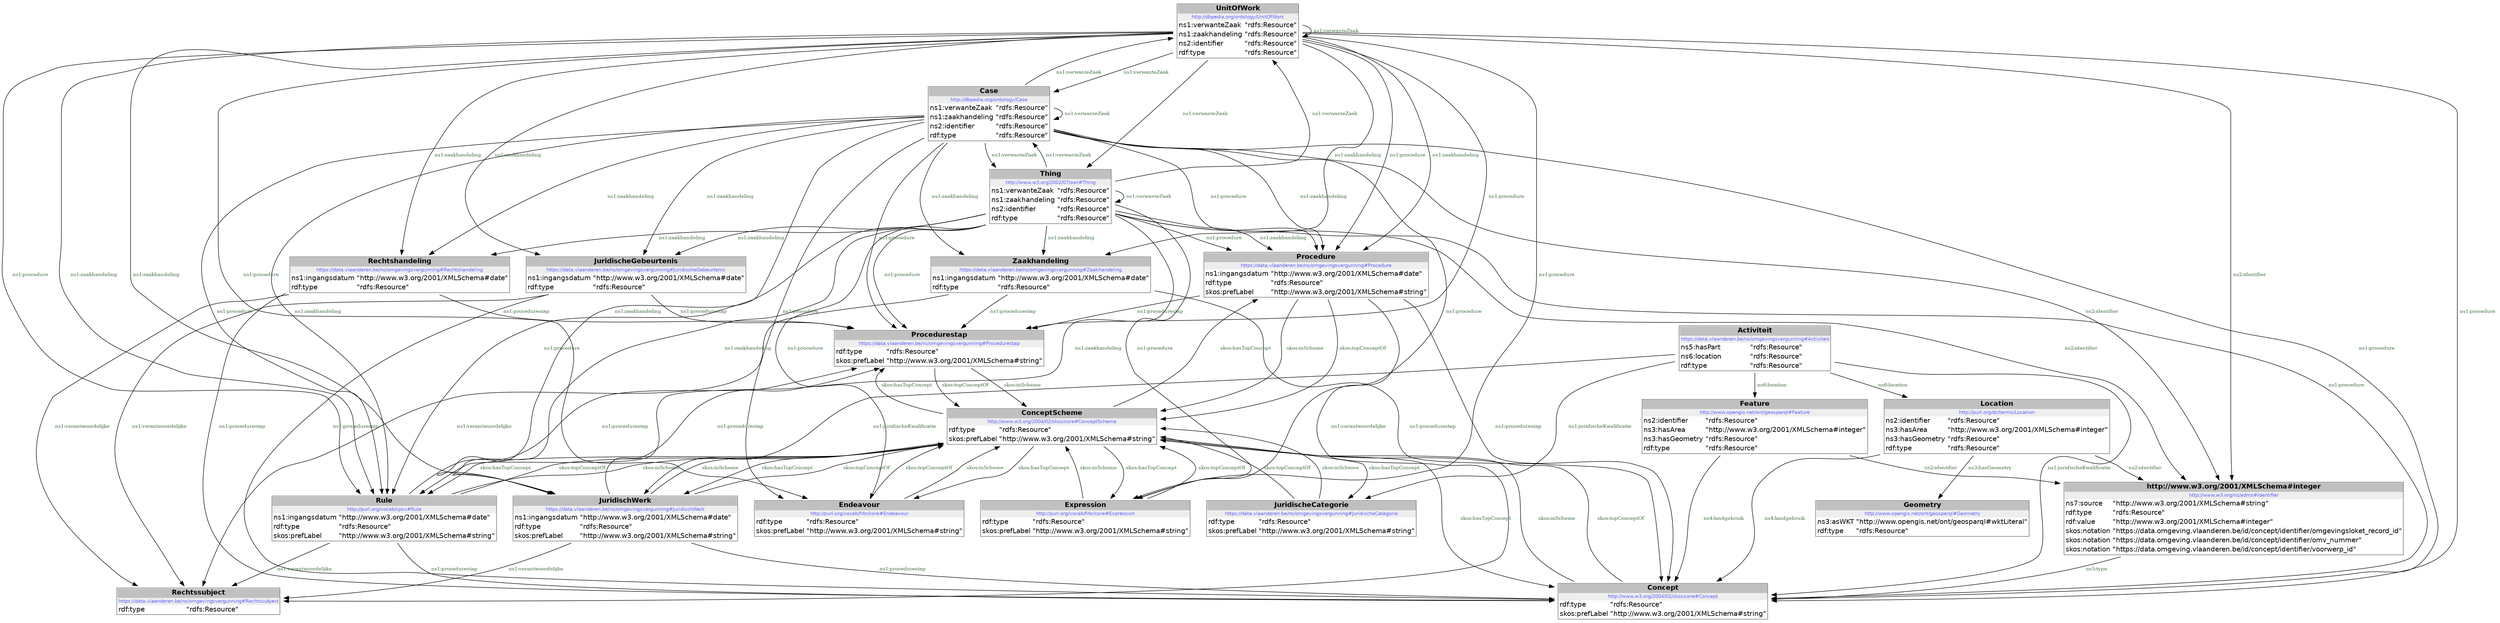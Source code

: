 digraph { 
 node [ fontname="DejaVu Sans" ] ; 
	node1 -> node0 [ color=BLACK, label=< <font point-size='10' color='#336633'>ns1:procedurestap</font> > ] ;
	node2 -> node1 [ color=BLACK, label=< <font point-size='10' color='#336633'>ns1:procedure</font> > ] ;
	node4 -> node5 [ color=BLACK, label=< <font point-size='10' color='#336633'>ns1:verantwoordelijke</font> > ] ;
	node6 -> node1 [ color=BLACK, label=< <font point-size='10' color='#336633'>ns1:procedure</font> > ] ;
	node9 -> node7 [ color=BLACK, label=< <font point-size='10' color='#336633'>ns1:procedurestap</font> > ] ;
	node2 -> node1 [ color=BLACK, label=< <font point-size='10' color='#336633'>ns1:zaakhandeling</font> > ] ;
	node2 -> node4 [ color=BLACK, label=< <font point-size='10' color='#336633'>ns1:zaakhandeling</font> > ] ;
	node7 -> node10 [ color=BLACK, label=< <font point-size='10' color='#336633'>skos:inScheme</font> > ] ;
	node2 -> node0 [ color=BLACK, label=< <font point-size='10' color='#336633'>ns1:procedure</font> > ] ;
	node11 -> node12 [ color=BLACK, label=< <font point-size='10' color='#336633'>ns1:zaakhandeling</font> > ] ;
	node6 -> node1 [ color=BLACK, label=< <font point-size='10' color='#336633'>ns1:zaakhandeling</font> > ] ;
	node13 -> node10 [ color=BLACK, label=< <font point-size='10' color='#336633'>skos:topConceptOf</font> > ] ;
	node1 -> node7 [ color=BLACK, label=< <font point-size='10' color='#336633'>ns1:procedurestap</font> > ] ;
	node6 -> node0 [ color=BLACK, label=< <font point-size='10' color='#336633'>ns1:procedure</font> > ] ;
	node14 -> node3 [ color=BLACK, label=< <font point-size='10' color='#336633'>ns2:identifier</font> > ] ;
	node6 -> node6 [ color=BLACK, label=< <font point-size='10' color='#336633'>ns1:verwanteZaak</font> > ] ;
	node2 -> node7 [ color=BLACK, label=< <font point-size='10' color='#336633'>ns1:procedure</font> > ] ;
	node2 -> node17 [ color=BLACK, label=< <font point-size='10' color='#336633'>ns1:procedure</font> > ] ;
	node6 -> node7 [ color=BLACK, label=< <font point-size='10' color='#336633'>ns1:procedure</font> > ] ;
	node11 -> node18 [ color=BLACK, label=< <font point-size='10' color='#336633'>ns1:procedure</font> > ] ;
	node6 -> node17 [ color=BLACK, label=< <font point-size='10' color='#336633'>ns1:procedure</font> > ] ;
	node8 -> node7 [ color=BLACK, label=< <font point-size='10' color='#336633'>ns4:landgebruik</font> > ] ;
	node11 -> node16 [ color=BLACK, label=< <font point-size='10' color='#336633'>ns1:zaakhandeling</font> > ] ;
	node13 -> node10 [ color=BLACK, label=< <font point-size='10' color='#336633'>skos:inScheme</font> > ] ;
	node9 -> node5 [ color=BLACK, label=< <font point-size='10' color='#336633'>ns1:verantwoordelijke</font> > ] ;
	node6 -> node11 [ color=BLACK, label=< <font point-size='10' color='#336633'>ns1:verwanteZaak</font> > ] ;
	node2 -> node12 [ color=BLACK, label=< <font point-size='10' color='#336633'>ns1:zaakhandeling</font> > ] ;
	node1 -> node5 [ color=BLACK, label=< <font point-size='10' color='#336633'>ns1:verantwoordelijke</font> > ] ;
	node2 -> node3 [ color=BLACK, label=< <font point-size='10' color='#336633'>ns2:identifier</font> > ] ;
	node2 -> node6 [ color=BLACK, label=< <font point-size='10' color='#336633'>ns1:verwanteZaak</font> > ] ;
	node11 -> node2 [ color=BLACK, label=< <font point-size='10' color='#336633'>ns1:verwanteZaak</font> > ] ;
	node6 -> node12 [ color=BLACK, label=< <font point-size='10' color='#336633'>ns1:zaakhandeling</font> > ] ;
	node15 -> node0 [ color=BLACK, label=< <font point-size='10' color='#336633'>ns1:procedurestap</font> > ] ;
	node10 -> node15 [ color=BLACK, label=< <font point-size='10' color='#336633'>skos:hasTopConcept</font> > ] ;
	node18 -> node10 [ color=BLACK, label=< <font point-size='10' color='#336633'>skos:topConceptOf</font> > ] ;
	node6 -> node3 [ color=BLACK, label=< <font point-size='10' color='#336633'>ns2:identifier</font> > ] ;
	node1 -> node10 [ color=BLACK, label=< <font point-size='10' color='#336633'>skos:topConceptOf</font> > ] ;
	node0 -> node10 [ color=BLACK, label=< <font point-size='10' color='#336633'>skos:topConceptOf</font> > ] ;
	node15 -> node7 [ color=BLACK, label=< <font point-size='10' color='#336633'>ns1:procedurestap</font> > ] ;
	node12 -> node10 [ color=BLACK, label=< <font point-size='10' color='#336633'>skos:topConceptOf</font> > ] ;
	node2 -> node9 [ color=BLACK, label=< <font point-size='10' color='#336633'>ns1:zaakhandeling</font> > ] ;
	node6 -> node18 [ color=BLACK, label=< <font point-size='10' color='#336633'>ns1:procedure</font> > ] ;
	node6 -> node9 [ color=BLACK, label=< <font point-size='10' color='#336633'>ns1:zaakhandeling</font> > ] ;
	node10 -> node13 [ color=BLACK, label=< <font point-size='10' color='#336633'>skos:hasTopConcept</font> > ] ;
	node2 -> node11 [ color=BLACK, label=< <font point-size='10' color='#336633'>ns1:verwanteZaak</font> > ] ;
	node10 -> node1 [ color=BLACK, label=< <font point-size='10' color='#336633'>skos:hasTopConcept</font> > ] ;
	node18 -> node10 [ color=BLACK, label=< <font point-size='10' color='#336633'>skos:inScheme</font> > ] ;
	node0 -> node10 [ color=BLACK, label=< <font point-size='10' color='#336633'>skos:inScheme</font> > ] ;
	node10 -> node0 [ color=BLACK, label=< <font point-size='10' color='#336633'>skos:hasTopConcept</font> > ] ;
	node12 -> node0 [ color=BLACK, label=< <font point-size='10' color='#336633'>ns1:procedurestap</font> > ] ;
	node11 -> node1 [ color=BLACK, label=< <font point-size='10' color='#336633'>ns1:zaakhandeling</font> > ] ;
	node11 -> node4 [ color=BLACK, label=< <font point-size='10' color='#336633'>ns1:zaakhandeling</font> > ] ;
	node20 -> node14 [ color=BLACK, label=< <font point-size='10' color='#336633'>ns6:location</font> > ] ;
	node1 -> node10 [ color=BLACK, label=< <font point-size='10' color='#336633'>skos:inScheme</font> > ] ;
	node20 -> node13 [ color=BLACK, label=< <font point-size='10' color='#336633'>ns1:juridischeKwalificatie</font> > ] ;
	node14 -> node7 [ color=BLACK, label=< <font point-size='10' color='#336633'>ns4:landgebruik</font> > ] ;
	node20 -> node8 [ color=BLACK, label=< <font point-size='10' color='#336633'>ns6:location</font> > ] ;
	node10 -> node7 [ color=BLACK, label=< <font point-size='10' color='#336633'>skos:hasTopConcept</font> > ] ;
	node12 -> node7 [ color=BLACK, label=< <font point-size='10' color='#336633'>ns1:procedurestap</font> > ] ;
	node17 -> node10 [ color=BLACK, label=< <font point-size='10' color='#336633'>skos:topConceptOf</font> > ] ;
	node10 -> node17 [ color=BLACK, label=< <font point-size='10' color='#336633'>skos:hasTopConcept</font> > ] ;
	node6 -> node2 [ color=BLACK, label=< <font point-size='10' color='#336633'>ns1:verwanteZaak</font> > ] ;
	node11 -> node15 [ color=BLACK, label=< <font point-size='10' color='#336633'>ns1:procedure</font> > ] ;
	node16 -> node5 [ color=BLACK, label=< <font point-size='10' color='#336633'>ns1:verantwoordelijke</font> > ] ;
	node8 -> node19 [ color=BLACK, label=< <font point-size='10' color='#336633'>ns3:hasGeometry</font> > ] ;
	node11 -> node17 [ color=BLACK, label=< <font point-size='10' color='#336633'>ns1:procedure</font> > ] ;
	node7 -> node10 [ color=BLACK, label=< <font point-size='10' color='#336633'>skos:topConceptOf</font> > ] ;
	node2 -> node18 [ color=BLACK, label=< <font point-size='10' color='#336633'>ns1:procedure</font> > ] ;
	node11 -> node15 [ color=BLACK, label=< <font point-size='10' color='#336633'>ns1:zaakhandeling</font> > ] ;
	node8 -> node3 [ color=BLACK, label=< <font point-size='10' color='#336633'>ns2:identifier</font> > ] ;
	node2 -> node16 [ color=BLACK, label=< <font point-size='10' color='#336633'>ns1:zaakhandeling</font> > ] ;
	node6 -> node16 [ color=BLACK, label=< <font point-size='10' color='#336633'>ns1:zaakhandeling</font> > ] ;
	node4 -> node0 [ color=BLACK, label=< <font point-size='10' color='#336633'>ns1:procedurestap</font> > ] ;
	node20 -> node7 [ color=BLACK, label=< <font point-size='10' color='#336633'>ns1:juridischeKwalificatie</font> > ] ;
	node10 -> node12 [ color=BLACK, label=< <font point-size='10' color='#336633'>skos:hasTopConcept</font> > ] ;
	node17 -> node10 [ color=BLACK, label=< <font point-size='10' color='#336633'>skos:inScheme</font> > ] ;
	node15 -> node10 [ color=BLACK, label=< <font point-size='10' color='#336633'>skos:topConceptOf</font> > ] ;
	node11 -> node1 [ color=BLACK, label=< <font point-size='10' color='#336633'>ns1:procedure</font> > ] ;
	node16 -> node0 [ color=BLACK, label=< <font point-size='10' color='#336633'>ns1:procedurestap</font> > ] ;
	node4 -> node7 [ color=BLACK, label=< <font point-size='10' color='#336633'>ns1:procedurestap</font> > ] ;
	node6 -> node4 [ color=BLACK, label=< <font point-size='10' color='#336633'>ns1:zaakhandeling</font> > ] ;
	node2 -> node2 [ color=BLACK, label=< <font point-size='10' color='#336633'>ns1:verwanteZaak</font> > ] ;
	node3 -> node7 [ color=BLACK, label=< <font point-size='10' color='#336633'>ns5:type</font> > ] ;
	node11 -> node3 [ color=BLACK, label=< <font point-size='10' color='#336633'>ns2:identifier</font> > ] ;
	node11 -> node6 [ color=BLACK, label=< <font point-size='10' color='#336633'>ns1:verwanteZaak</font> > ] ;
	node11 -> node0 [ color=BLACK, label=< <font point-size='10' color='#336633'>ns1:procedure</font> > ] ;
	node12 -> node10 [ color=BLACK, label=< <font point-size='10' color='#336633'>skos:inScheme</font> > ] ;
	node12 -> node5 [ color=BLACK, label=< <font point-size='10' color='#336633'>ns1:verantwoordelijke</font> > ] ;
	node16 -> node7 [ color=BLACK, label=< <font point-size='10' color='#336633'>ns1:procedurestap</font> > ] ;
	node2 -> node15 [ color=BLACK, label=< <font point-size='10' color='#336633'>ns1:procedure</font> > ] ;
	node20 -> node12 [ color=BLACK, label=< <font point-size='10' color='#336633'>ns1:juridischeKwalificatie</font> > ] ;
	node10 -> node18 [ color=BLACK, label=< <font point-size='10' color='#336633'>skos:hasTopConcept</font> > ] ;
	node6 -> node15 [ color=BLACK, label=< <font point-size='10' color='#336633'>ns1:procedure</font> > ] ;
	node2 -> node15 [ color=BLACK, label=< <font point-size='10' color='#336633'>ns1:zaakhandeling</font> > ] ;
	node11 -> node7 [ color=BLACK, label=< <font point-size='10' color='#336633'>ns1:procedure</font> > ] ;
	node15 -> node10 [ color=BLACK, label=< <font point-size='10' color='#336633'>skos:inScheme</font> > ] ;
	node6 -> node15 [ color=BLACK, label=< <font point-size='10' color='#336633'>ns1:zaakhandeling</font> > ] ;
	node15 -> node5 [ color=BLACK, label=< <font point-size='10' color='#336633'>ns1:verantwoordelijke</font> > ] ;
	node11 -> node9 [ color=BLACK, label=< <font point-size='10' color='#336633'>ns1:zaakhandeling</font> > ] ;
	node9 -> node0 [ color=BLACK, label=< <font point-size='10' color='#336633'>ns1:procedurestap</font> > ] ;
	node11 -> node11 [ color=BLACK, label=< <font point-size='10' color='#336633'>ns1:verwanteZaak</font> > ] ;
# https://data.vlaanderen.be/ns/omgevingsvergunning#Procedurestap node0
node0 [ shape=none, color=black label=< <table color='#666666' cellborder='0' cellspacing='0' border='1'><tr><td colspan='2' bgcolor='grey'><B>Procedurestap</B></td></tr><tr><td href='https://data.vlaanderen.be/ns/omgevingsvergunning#Procedurestap' bgcolor='#eeeeee' colspan='2'><font point-size='10' color='#6666ff'>https://data.vlaanderen.be/ns/omgevingsvergunning#Procedurestap</font></td></tr><tr><td align='left'>rdf:type</td><td align='left'>&quot;rdfs:Resource&quot;</td></tr><tr><td align='left'>skos:prefLabel</td><td align='left'>&quot;http://www.w3.org/2001/XMLSchema#string&quot;</td></tr></table> > ] 
# https://data.vlaanderen.be/ns/omgevingsvergunning#Procedure node1
node1 [ shape=none, color=black label=< <table color='#666666' cellborder='0' cellspacing='0' border='1'><tr><td colspan='2' bgcolor='grey'><B>Procedure</B></td></tr><tr><td href='https://data.vlaanderen.be/ns/omgevingsvergunning#Procedure' bgcolor='#eeeeee' colspan='2'><font point-size='10' color='#6666ff'>https://data.vlaanderen.be/ns/omgevingsvergunning#Procedure</font></td></tr><tr><td align='left'>ns1:ingangsdatum</td><td align='left'>&quot;http://www.w3.org/2001/XMLSchema#date&quot;</td></tr><tr><td align='left'>rdf:type</td><td align='left'>&quot;rdfs:Resource&quot;</td></tr><tr><td align='left'>skos:prefLabel</td><td align='left'>&quot;http://www.w3.org/2001/XMLSchema#string&quot;</td></tr></table> > ] 
# http://dbpedia.org/ontology/UnitOfWork node2
node2 [ shape=none, color=black label=< <table color='#666666' cellborder='0' cellspacing='0' border='1'><tr><td colspan='2' bgcolor='grey'><B>UnitOfWork</B></td></tr><tr><td href='http://dbpedia.org/ontology/UnitOfWork' bgcolor='#eeeeee' colspan='2'><font point-size='10' color='#6666ff'>http://dbpedia.org/ontology/UnitOfWork</font></td></tr><tr><td align='left'>ns1:verwanteZaak</td><td align='left'>&quot;rdfs:Resource&quot;</td></tr><tr><td align='left'>ns1:zaakhandeling</td><td align='left'>&quot;rdfs:Resource&quot;</td></tr><tr><td align='left'>ns2:identifier</td><td align='left'>&quot;rdfs:Resource&quot;</td></tr><tr><td align='left'>rdf:type</td><td align='left'>&quot;rdfs:Resource&quot;</td></tr></table> > ] 
# http://www.w3.org/ns/adms#Identifier node3
node3 [ shape=none, color=black label=< <table color='#666666' cellborder='0' cellspacing='0' border='1'><tr><td colspan='2' bgcolor='grey'><B>http://www.w3.org/2001/XMLSchema#integer</B></td></tr><tr><td href='http://www.w3.org/ns/adms#Identifier' bgcolor='#eeeeee' colspan='2'><font point-size='10' color='#6666ff'>http://www.w3.org/ns/adms#Identifier</font></td></tr><tr><td align='left'>ns7:source</td><td align='left'>&quot;http://www.w3.org/2001/XMLSchema#string&quot;</td></tr><tr><td align='left'>rdf:type</td><td align='left'>&quot;rdfs:Resource&quot;</td></tr><tr><td align='left'>rdf:value</td><td align='left'>&quot;http://www.w3.org/2001/XMLSchema#integer&quot;</td></tr><tr><td align='left'>skos:notation</td><td align='left'>&quot;https://data.omgeving.vlaanderen.be/id/concept/identifier/omgevingsloket_record_id&quot;</td></tr><tr><td align='left'>skos:notation</td><td align='left'>&quot;https://data.omgeving.vlaanderen.be/id/concept/identifier/omv_nummer&quot;</td></tr><tr><td align='left'>skos:notation</td><td align='left'>&quot;https://data.omgeving.vlaanderen.be/id/concept/identifier/voorwerp_id&quot;</td></tr></table> > ] 
# https://data.vlaanderen.be/ns/omgevingsvergunning#JuridischeGebeurtenis node4
node4 [ shape=none, color=black label=< <table color='#666666' cellborder='0' cellspacing='0' border='1'><tr><td colspan='2' bgcolor='grey'><B>JuridischeGebeurtenis</B></td></tr><tr><td href='https://data.vlaanderen.be/ns/omgevingsvergunning#JuridischeGebeurtenis' bgcolor='#eeeeee' colspan='2'><font point-size='10' color='#6666ff'>https://data.vlaanderen.be/ns/omgevingsvergunning#JuridischeGebeurtenis</font></td></tr><tr><td align='left'>ns1:ingangsdatum</td><td align='left'>&quot;http://www.w3.org/2001/XMLSchema#date&quot;</td></tr><tr><td align='left'>rdf:type</td><td align='left'>&quot;rdfs:Resource&quot;</td></tr></table> > ] 
# https://data.vlaanderen.be/ns/omgevingsvergunning#Rechtssubject node5
node5 [ shape=none, color=black label=< <table color='#666666' cellborder='0' cellspacing='0' border='1'><tr><td colspan='2' bgcolor='grey'><B>Rechtssubject</B></td></tr><tr><td href='https://data.vlaanderen.be/ns/omgevingsvergunning#Rechtssubject' bgcolor='#eeeeee' colspan='2'><font point-size='10' color='#6666ff'>https://data.vlaanderen.be/ns/omgevingsvergunning#Rechtssubject</font></td></tr><tr><td align='left'>rdf:type</td><td align='left'>&quot;rdfs:Resource&quot;</td></tr></table> > ] 
# http://dbpedia.org/ontology/Case node6
node6 [ shape=none, color=black label=< <table color='#666666' cellborder='0' cellspacing='0' border='1'><tr><td colspan='2' bgcolor='grey'><B>Case</B></td></tr><tr><td href='http://dbpedia.org/ontology/Case' bgcolor='#eeeeee' colspan='2'><font point-size='10' color='#6666ff'>http://dbpedia.org/ontology/Case</font></td></tr><tr><td align='left'>ns1:verwanteZaak</td><td align='left'>&quot;rdfs:Resource&quot;</td></tr><tr><td align='left'>ns1:zaakhandeling</td><td align='left'>&quot;rdfs:Resource&quot;</td></tr><tr><td align='left'>ns2:identifier</td><td align='left'>&quot;rdfs:Resource&quot;</td></tr><tr><td align='left'>rdf:type</td><td align='left'>&quot;rdfs:Resource&quot;</td></tr></table> > ] 
# http://www.w3.org/2004/02/skos/core#Concept node7
node7 [ shape=none, color=black label=< <table color='#666666' cellborder='0' cellspacing='0' border='1'><tr><td colspan='2' bgcolor='grey'><B>Concept</B></td></tr><tr><td href='http://www.w3.org/2004/02/skos/core#Concept' bgcolor='#eeeeee' colspan='2'><font point-size='10' color='#6666ff'>http://www.w3.org/2004/02/skos/core#Concept</font></td></tr><tr><td align='left'>rdf:type</td><td align='left'>&quot;rdfs:Resource&quot;</td></tr><tr><td align='left'>skos:prefLabel</td><td align='left'>&quot;http://www.w3.org/2001/XMLSchema#string&quot;</td></tr></table> > ] 
# http://purl.org/dc/terms/Location node8
node8 [ shape=none, color=black label=< <table color='#666666' cellborder='0' cellspacing='0' border='1'><tr><td colspan='2' bgcolor='grey'><B>Location</B></td></tr><tr><td href='http://purl.org/dc/terms/Location' bgcolor='#eeeeee' colspan='2'><font point-size='10' color='#6666ff'>http://purl.org/dc/terms/Location</font></td></tr><tr><td align='left'>ns2:identifier</td><td align='left'>&quot;rdfs:Resource&quot;</td></tr><tr><td align='left'>ns3:hasArea</td><td align='left'>&quot;http://www.w3.org/2001/XMLSchema#integer&quot;</td></tr><tr><td align='left'>ns3:hasGeometry</td><td align='left'>&quot;rdfs:Resource&quot;</td></tr><tr><td align='left'>rdf:type</td><td align='left'>&quot;rdfs:Resource&quot;</td></tr></table> > ] 
# https://data.vlaanderen.be/ns/omgevingsvergunning#Zaakhandeling node9
node9 [ shape=none, color=black label=< <table color='#666666' cellborder='0' cellspacing='0' border='1'><tr><td colspan='2' bgcolor='grey'><B>Zaakhandeling</B></td></tr><tr><td href='https://data.vlaanderen.be/ns/omgevingsvergunning#Zaakhandeling' bgcolor='#eeeeee' colspan='2'><font point-size='10' color='#6666ff'>https://data.vlaanderen.be/ns/omgevingsvergunning#Zaakhandeling</font></td></tr><tr><td align='left'>ns1:ingangsdatum</td><td align='left'>&quot;http://www.w3.org/2001/XMLSchema#date&quot;</td></tr><tr><td align='left'>rdf:type</td><td align='left'>&quot;rdfs:Resource&quot;</td></tr></table> > ] 
# http://www.w3.org/2004/02/skos/core#ConceptScheme node10
node10 [ shape=none, color=black label=< <table color='#666666' cellborder='0' cellspacing='0' border='1'><tr><td colspan='2' bgcolor='grey'><B>ConceptScheme</B></td></tr><tr><td href='http://www.w3.org/2004/02/skos/core#ConceptScheme' bgcolor='#eeeeee' colspan='2'><font point-size='10' color='#6666ff'>http://www.w3.org/2004/02/skos/core#ConceptScheme</font></td></tr><tr><td align='left'>rdf:type</td><td align='left'>&quot;rdfs:Resource&quot;</td></tr><tr><td align='left'>skos:prefLabel</td><td align='left'>&quot;http://www.w3.org/2001/XMLSchema#string&quot;</td></tr></table> > ] 
# http://www.w3.org/2002/07/owl#Thing node11
node11 [ shape=none, color=black label=< <table color='#666666' cellborder='0' cellspacing='0' border='1'><tr><td colspan='2' bgcolor='grey'><B>Thing</B></td></tr><tr><td href='http://www.w3.org/2002/07/owl#Thing' bgcolor='#eeeeee' colspan='2'><font point-size='10' color='#6666ff'>http://www.w3.org/2002/07/owl#Thing</font></td></tr><tr><td align='left'>ns1:verwanteZaak</td><td align='left'>&quot;rdfs:Resource&quot;</td></tr><tr><td align='left'>ns1:zaakhandeling</td><td align='left'>&quot;rdfs:Resource&quot;</td></tr><tr><td align='left'>ns2:identifier</td><td align='left'>&quot;rdfs:Resource&quot;</td></tr><tr><td align='left'>rdf:type</td><td align='left'>&quot;rdfs:Resource&quot;</td></tr></table> > ] 
# https://data.vlaanderen.be/ns/omgevingsvergunning#JuridischWerk node12
node12 [ shape=none, color=black label=< <table color='#666666' cellborder='0' cellspacing='0' border='1'><tr><td colspan='2' bgcolor='grey'><B>JuridischWerk</B></td></tr><tr><td href='https://data.vlaanderen.be/ns/omgevingsvergunning#JuridischWerk' bgcolor='#eeeeee' colspan='2'><font point-size='10' color='#6666ff'>https://data.vlaanderen.be/ns/omgevingsvergunning#JuridischWerk</font></td></tr><tr><td align='left'>ns1:ingangsdatum</td><td align='left'>&quot;http://www.w3.org/2001/XMLSchema#date&quot;</td></tr><tr><td align='left'>rdf:type</td><td align='left'>&quot;rdfs:Resource&quot;</td></tr><tr><td align='left'>skos:prefLabel</td><td align='left'>&quot;http://www.w3.org/2001/XMLSchema#string&quot;</td></tr></table> > ] 
# https://data.vlaanderen.be/ns/omgevingsvergunning#JuridischeCategorie node13
node13 [ shape=none, color=black label=< <table color='#666666' cellborder='0' cellspacing='0' border='1'><tr><td colspan='2' bgcolor='grey'><B>JuridischeCategorie</B></td></tr><tr><td href='https://data.vlaanderen.be/ns/omgevingsvergunning#JuridischeCategorie' bgcolor='#eeeeee' colspan='2'><font point-size='10' color='#6666ff'>https://data.vlaanderen.be/ns/omgevingsvergunning#JuridischeCategorie</font></td></tr><tr><td align='left'>rdf:type</td><td align='left'>&quot;rdfs:Resource&quot;</td></tr><tr><td align='left'>skos:prefLabel</td><td align='left'>&quot;http://www.w3.org/2001/XMLSchema#string&quot;</td></tr></table> > ] 
# http://www.opengis.net/ont/geosparql#Feature node14
node14 [ shape=none, color=black label=< <table color='#666666' cellborder='0' cellspacing='0' border='1'><tr><td colspan='2' bgcolor='grey'><B>Feature</B></td></tr><tr><td href='http://www.opengis.net/ont/geosparql#Feature' bgcolor='#eeeeee' colspan='2'><font point-size='10' color='#6666ff'>http://www.opengis.net/ont/geosparql#Feature</font></td></tr><tr><td align='left'>ns2:identifier</td><td align='left'>&quot;rdfs:Resource&quot;</td></tr><tr><td align='left'>ns3:hasArea</td><td align='left'>&quot;http://www.w3.org/2001/XMLSchema#integer&quot;</td></tr><tr><td align='left'>ns3:hasGeometry</td><td align='left'>&quot;rdfs:Resource&quot;</td></tr><tr><td align='left'>rdf:type</td><td align='left'>&quot;rdfs:Resource&quot;</td></tr></table> > ] 
# http://purl.org/vocab/cpsv#Rule node15
node15 [ shape=none, color=black label=< <table color='#666666' cellborder='0' cellspacing='0' border='1'><tr><td colspan='2' bgcolor='grey'><B>Rule</B></td></tr><tr><td href='http://purl.org/vocab/cpsv#Rule' bgcolor='#eeeeee' colspan='2'><font point-size='10' color='#6666ff'>http://purl.org/vocab/cpsv#Rule</font></td></tr><tr><td align='left'>ns1:ingangsdatum</td><td align='left'>&quot;http://www.w3.org/2001/XMLSchema#date&quot;</td></tr><tr><td align='left'>rdf:type</td><td align='left'>&quot;rdfs:Resource&quot;</td></tr><tr><td align='left'>skos:prefLabel</td><td align='left'>&quot;http://www.w3.org/2001/XMLSchema#string&quot;</td></tr></table> > ] 
# https://data.vlaanderen.be/ns/omgevingsvergunning#Rechtshandeling node16
node16 [ shape=none, color=black label=< <table color='#666666' cellborder='0' cellspacing='0' border='1'><tr><td colspan='2' bgcolor='grey'><B>Rechtshandeling</B></td></tr><tr><td href='https://data.vlaanderen.be/ns/omgevingsvergunning#Rechtshandeling' bgcolor='#eeeeee' colspan='2'><font point-size='10' color='#6666ff'>https://data.vlaanderen.be/ns/omgevingsvergunning#Rechtshandeling</font></td></tr><tr><td align='left'>ns1:ingangsdatum</td><td align='left'>&quot;http://www.w3.org/2001/XMLSchema#date&quot;</td></tr><tr><td align='left'>rdf:type</td><td align='left'>&quot;rdfs:Resource&quot;</td></tr></table> > ] 
# http://purl.org/vocab/frbr/core#Endeavour node17
node17 [ shape=none, color=black label=< <table color='#666666' cellborder='0' cellspacing='0' border='1'><tr><td colspan='2' bgcolor='grey'><B>Endeavour</B></td></tr><tr><td href='http://purl.org/vocab/frbr/core#Endeavour' bgcolor='#eeeeee' colspan='2'><font point-size='10' color='#6666ff'>http://purl.org/vocab/frbr/core#Endeavour</font></td></tr><tr><td align='left'>rdf:type</td><td align='left'>&quot;rdfs:Resource&quot;</td></tr><tr><td align='left'>skos:prefLabel</td><td align='left'>&quot;http://www.w3.org/2001/XMLSchema#string&quot;</td></tr></table> > ] 
# http://purl.org/vocab/frbr/core#Expression node18
node18 [ shape=none, color=black label=< <table color='#666666' cellborder='0' cellspacing='0' border='1'><tr><td colspan='2' bgcolor='grey'><B>Expression</B></td></tr><tr><td href='http://purl.org/vocab/frbr/core#Expression' bgcolor='#eeeeee' colspan='2'><font point-size='10' color='#6666ff'>http://purl.org/vocab/frbr/core#Expression</font></td></tr><tr><td align='left'>rdf:type</td><td align='left'>&quot;rdfs:Resource&quot;</td></tr><tr><td align='left'>skos:prefLabel</td><td align='left'>&quot;http://www.w3.org/2001/XMLSchema#string&quot;</td></tr></table> > ] 
# http://www.opengis.net/ont/geosparql#Geometry node19
node19 [ shape=none, color=black label=< <table color='#666666' cellborder='0' cellspacing='0' border='1'><tr><td colspan='2' bgcolor='grey'><B>Geometry</B></td></tr><tr><td href='http://www.opengis.net/ont/geosparql#Geometry' bgcolor='#eeeeee' colspan='2'><font point-size='10' color='#6666ff'>http://www.opengis.net/ont/geosparql#Geometry</font></td></tr><tr><td align='left'>ns3:asWKT</td><td align='left'>&quot;http://www.opengis.net/ont/geosparql#wktLiteral&quot;</td></tr><tr><td align='left'>rdf:type</td><td align='left'>&quot;rdfs:Resource&quot;</td></tr></table> > ] 
# https://data.vlaanderen.be/ns/omgevingsvergunning#Activiteit node20
node20 [ shape=none, color=black label=< <table color='#666666' cellborder='0' cellspacing='0' border='1'><tr><td colspan='2' bgcolor='grey'><B>Activiteit</B></td></tr><tr><td href='https://data.vlaanderen.be/ns/omgevingsvergunning#Activiteit' bgcolor='#eeeeee' colspan='2'><font point-size='10' color='#6666ff'>https://data.vlaanderen.be/ns/omgevingsvergunning#Activiteit</font></td></tr><tr><td align='left'>ns5:hasPart</td><td align='left'>&quot;rdfs:Resource&quot;</td></tr><tr><td align='left'>ns6:location</td><td align='left'>&quot;rdfs:Resource&quot;</td></tr><tr><td align='left'>rdf:type</td><td align='left'>&quot;rdfs:Resource&quot;</td></tr></table> > ] 
}
